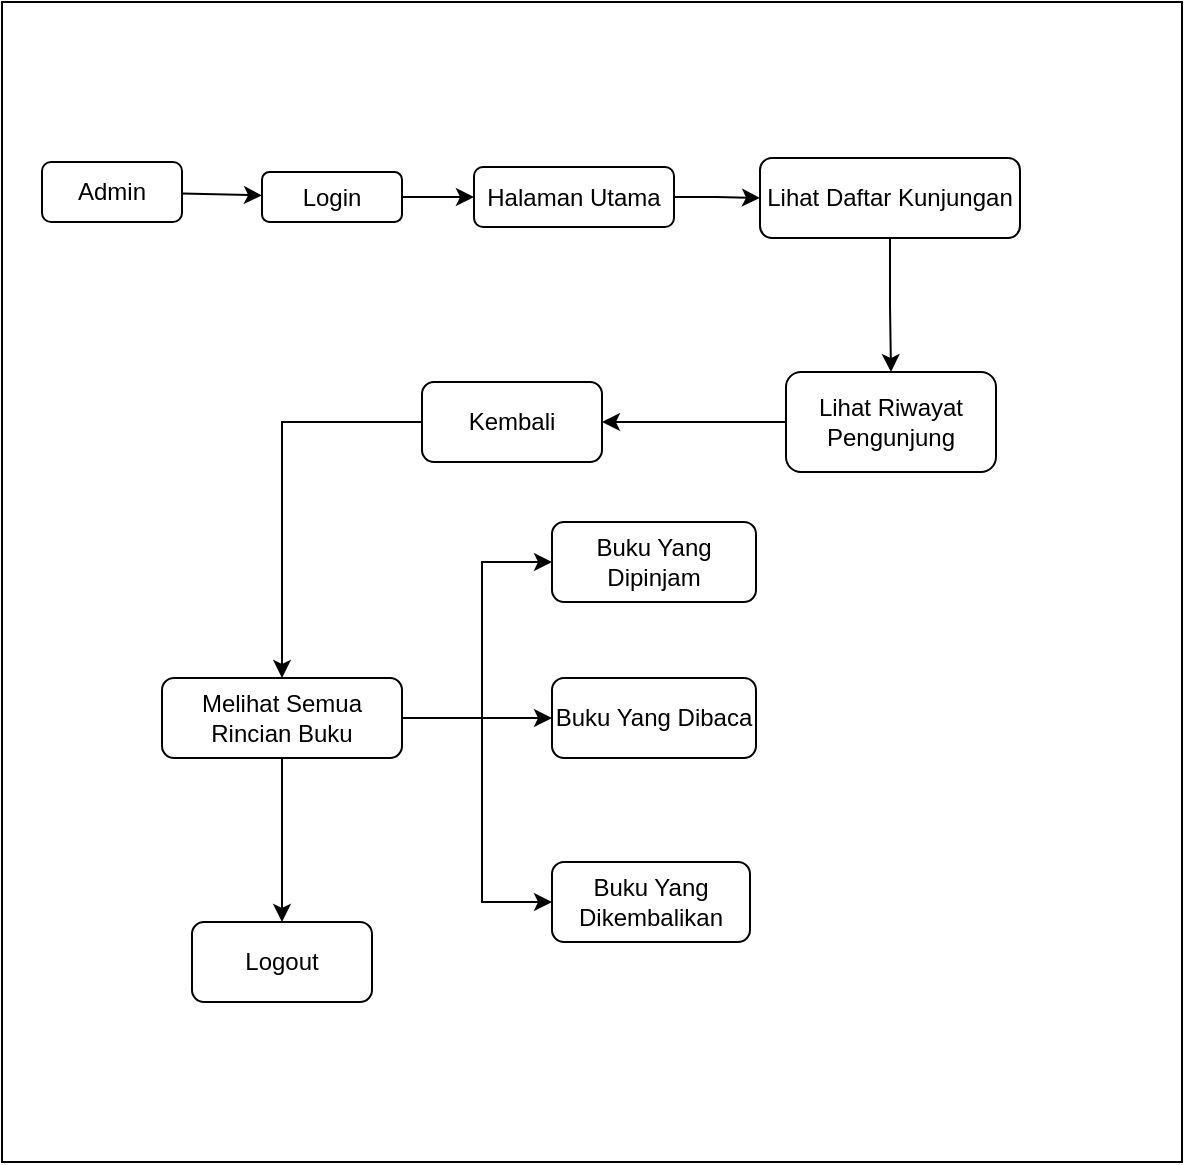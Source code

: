 <mxfile version="23.0.2" type="github">
  <diagram name="Page-1" id="SURBXBBDymyr0trpyH_-">
    <mxGraphModel dx="756" dy="419" grid="1" gridSize="10" guides="1" tooltips="1" connect="1" arrows="1" fold="1" page="1" pageScale="1" pageWidth="850" pageHeight="1100" math="0" shadow="0">
      <root>
        <mxCell id="0" />
        <mxCell id="1" parent="0" />
        <mxCell id="-CZIh_7qn00PK2EPtxuE-1" value="" style="rounded=0;whiteSpace=wrap;html=1;" vertex="1" parent="1">
          <mxGeometry x="170" y="20" width="590" height="580" as="geometry" />
        </mxCell>
        <mxCell id="-CZIh_7qn00PK2EPtxuE-5" value="Admin" style="rounded=1;whiteSpace=wrap;html=1;" vertex="1" parent="1">
          <mxGeometry x="190" y="100" width="70" height="30" as="geometry" />
        </mxCell>
        <mxCell id="-CZIh_7qn00PK2EPtxuE-13" value="" style="edgeStyle=orthogonalEdgeStyle;rounded=0;orthogonalLoop=1;jettySize=auto;html=1;" edge="1" parent="1" source="-CZIh_7qn00PK2EPtxuE-6" target="-CZIh_7qn00PK2EPtxuE-7">
          <mxGeometry relative="1" as="geometry" />
        </mxCell>
        <mxCell id="-CZIh_7qn00PK2EPtxuE-6" value="Login" style="rounded=1;whiteSpace=wrap;html=1;" vertex="1" parent="1">
          <mxGeometry x="300" y="105" width="70" height="25" as="geometry" />
        </mxCell>
        <mxCell id="-CZIh_7qn00PK2EPtxuE-14" value="" style="edgeStyle=orthogonalEdgeStyle;rounded=0;orthogonalLoop=1;jettySize=auto;html=1;" edge="1" parent="1" source="-CZIh_7qn00PK2EPtxuE-7" target="-CZIh_7qn00PK2EPtxuE-8">
          <mxGeometry relative="1" as="geometry" />
        </mxCell>
        <mxCell id="-CZIh_7qn00PK2EPtxuE-7" value="Halaman Utama" style="rounded=1;whiteSpace=wrap;html=1;" vertex="1" parent="1">
          <mxGeometry x="406" y="102.5" width="100" height="30" as="geometry" />
        </mxCell>
        <mxCell id="-CZIh_7qn00PK2EPtxuE-15" value="" style="edgeStyle=orthogonalEdgeStyle;rounded=0;orthogonalLoop=1;jettySize=auto;html=1;" edge="1" parent="1" source="-CZIh_7qn00PK2EPtxuE-8" target="-CZIh_7qn00PK2EPtxuE-10">
          <mxGeometry relative="1" as="geometry" />
        </mxCell>
        <mxCell id="-CZIh_7qn00PK2EPtxuE-8" value="Lihat Daftar Kunjungan" style="rounded=1;whiteSpace=wrap;html=1;" vertex="1" parent="1">
          <mxGeometry x="549" y="98" width="130" height="40" as="geometry" />
        </mxCell>
        <mxCell id="-CZIh_7qn00PK2EPtxuE-20" value="" style="edgeStyle=orthogonalEdgeStyle;rounded=0;orthogonalLoop=1;jettySize=auto;html=1;" edge="1" parent="1" source="-CZIh_7qn00PK2EPtxuE-9" target="-CZIh_7qn00PK2EPtxuE-19">
          <mxGeometry relative="1" as="geometry">
            <Array as="points">
              <mxPoint x="410" y="378" />
              <mxPoint x="410" y="300" />
            </Array>
          </mxGeometry>
        </mxCell>
        <mxCell id="-CZIh_7qn00PK2EPtxuE-9" value="Melihat Semua Rincian Buku" style="rounded=1;whiteSpace=wrap;html=1;" vertex="1" parent="1">
          <mxGeometry x="250" y="358" width="120" height="40" as="geometry" />
        </mxCell>
        <mxCell id="-CZIh_7qn00PK2EPtxuE-16" value="" style="edgeStyle=orthogonalEdgeStyle;rounded=0;orthogonalLoop=1;jettySize=auto;html=1;" edge="1" parent="1" source="-CZIh_7qn00PK2EPtxuE-10" target="-CZIh_7qn00PK2EPtxuE-11">
          <mxGeometry relative="1" as="geometry" />
        </mxCell>
        <mxCell id="-CZIh_7qn00PK2EPtxuE-10" value="Lihat Riwayat Pengunjung" style="rounded=1;whiteSpace=wrap;html=1;" vertex="1" parent="1">
          <mxGeometry x="562" y="205" width="105" height="50" as="geometry" />
        </mxCell>
        <mxCell id="-CZIh_7qn00PK2EPtxuE-17" value="" style="edgeStyle=orthogonalEdgeStyle;rounded=0;orthogonalLoop=1;jettySize=auto;html=1;" edge="1" parent="1" source="-CZIh_7qn00PK2EPtxuE-11" target="-CZIh_7qn00PK2EPtxuE-9">
          <mxGeometry relative="1" as="geometry" />
        </mxCell>
        <mxCell id="-CZIh_7qn00PK2EPtxuE-11" value="Kembali" style="rounded=1;whiteSpace=wrap;html=1;" vertex="1" parent="1">
          <mxGeometry x="380" y="210" width="90" height="40" as="geometry" />
        </mxCell>
        <mxCell id="-CZIh_7qn00PK2EPtxuE-12" value="" style="endArrow=classic;html=1;rounded=0;" edge="1" parent="1" source="-CZIh_7qn00PK2EPtxuE-5" target="-CZIh_7qn00PK2EPtxuE-6">
          <mxGeometry width="50" height="50" relative="1" as="geometry">
            <mxPoint x="460" y="250" as="sourcePoint" />
            <mxPoint x="510" y="200" as="targetPoint" />
          </mxGeometry>
        </mxCell>
        <mxCell id="-CZIh_7qn00PK2EPtxuE-19" value="Buku Yang Dipinjam" style="whiteSpace=wrap;html=1;rounded=1;" vertex="1" parent="1">
          <mxGeometry x="445" y="280" width="102" height="40" as="geometry" />
        </mxCell>
        <mxCell id="-CZIh_7qn00PK2EPtxuE-21" value="Buku Yang Dibaca" style="rounded=1;whiteSpace=wrap;html=1;" vertex="1" parent="1">
          <mxGeometry x="445" y="358" width="102" height="40" as="geometry" />
        </mxCell>
        <mxCell id="-CZIh_7qn00PK2EPtxuE-22" value="Buku Yang Dikembalikan" style="rounded=1;whiteSpace=wrap;html=1;" vertex="1" parent="1">
          <mxGeometry x="445" y="450" width="99" height="40" as="geometry" />
        </mxCell>
        <mxCell id="-CZIh_7qn00PK2EPtxuE-23" value="" style="endArrow=classic;html=1;rounded=0;" edge="1" parent="1" source="-CZIh_7qn00PK2EPtxuE-9" target="-CZIh_7qn00PK2EPtxuE-21">
          <mxGeometry width="50" height="50" relative="1" as="geometry">
            <mxPoint x="480" y="410" as="sourcePoint" />
            <mxPoint x="530" y="360" as="targetPoint" />
          </mxGeometry>
        </mxCell>
        <mxCell id="-CZIh_7qn00PK2EPtxuE-24" value="" style="endArrow=classic;html=1;rounded=0;" edge="1" parent="1" source="-CZIh_7qn00PK2EPtxuE-9" target="-CZIh_7qn00PK2EPtxuE-22">
          <mxGeometry width="50" height="50" relative="1" as="geometry">
            <mxPoint x="480" y="410" as="sourcePoint" />
            <mxPoint x="530" y="360" as="targetPoint" />
            <Array as="points">
              <mxPoint x="410" y="378" />
              <mxPoint x="410" y="470" />
            </Array>
          </mxGeometry>
        </mxCell>
        <mxCell id="-CZIh_7qn00PK2EPtxuE-25" value="" style="endArrow=classic;html=1;rounded=0;" edge="1" parent="1" source="-CZIh_7qn00PK2EPtxuE-9" target="-CZIh_7qn00PK2EPtxuE-26">
          <mxGeometry width="50" height="50" relative="1" as="geometry">
            <mxPoint x="480" y="410" as="sourcePoint" />
            <mxPoint x="530" y="360" as="targetPoint" />
          </mxGeometry>
        </mxCell>
        <mxCell id="-CZIh_7qn00PK2EPtxuE-26" value="Logout" style="rounded=1;whiteSpace=wrap;html=1;" vertex="1" parent="1">
          <mxGeometry x="265" y="480" width="90" height="40" as="geometry" />
        </mxCell>
      </root>
    </mxGraphModel>
  </diagram>
</mxfile>
